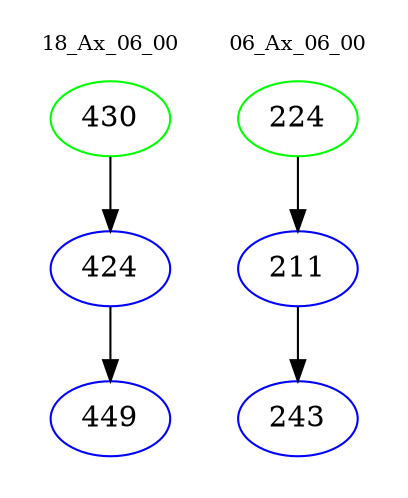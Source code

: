 digraph{
subgraph cluster_0 {
color = white
label = "18_Ax_06_00";
fontsize=10;
T0_430 [label="430", color="green"]
T0_430 -> T0_424 [color="black"]
T0_424 [label="424", color="blue"]
T0_424 -> T0_449 [color="black"]
T0_449 [label="449", color="blue"]
}
subgraph cluster_1 {
color = white
label = "06_Ax_06_00";
fontsize=10;
T1_224 [label="224", color="green"]
T1_224 -> T1_211 [color="black"]
T1_211 [label="211", color="blue"]
T1_211 -> T1_243 [color="black"]
T1_243 [label="243", color="blue"]
}
}
